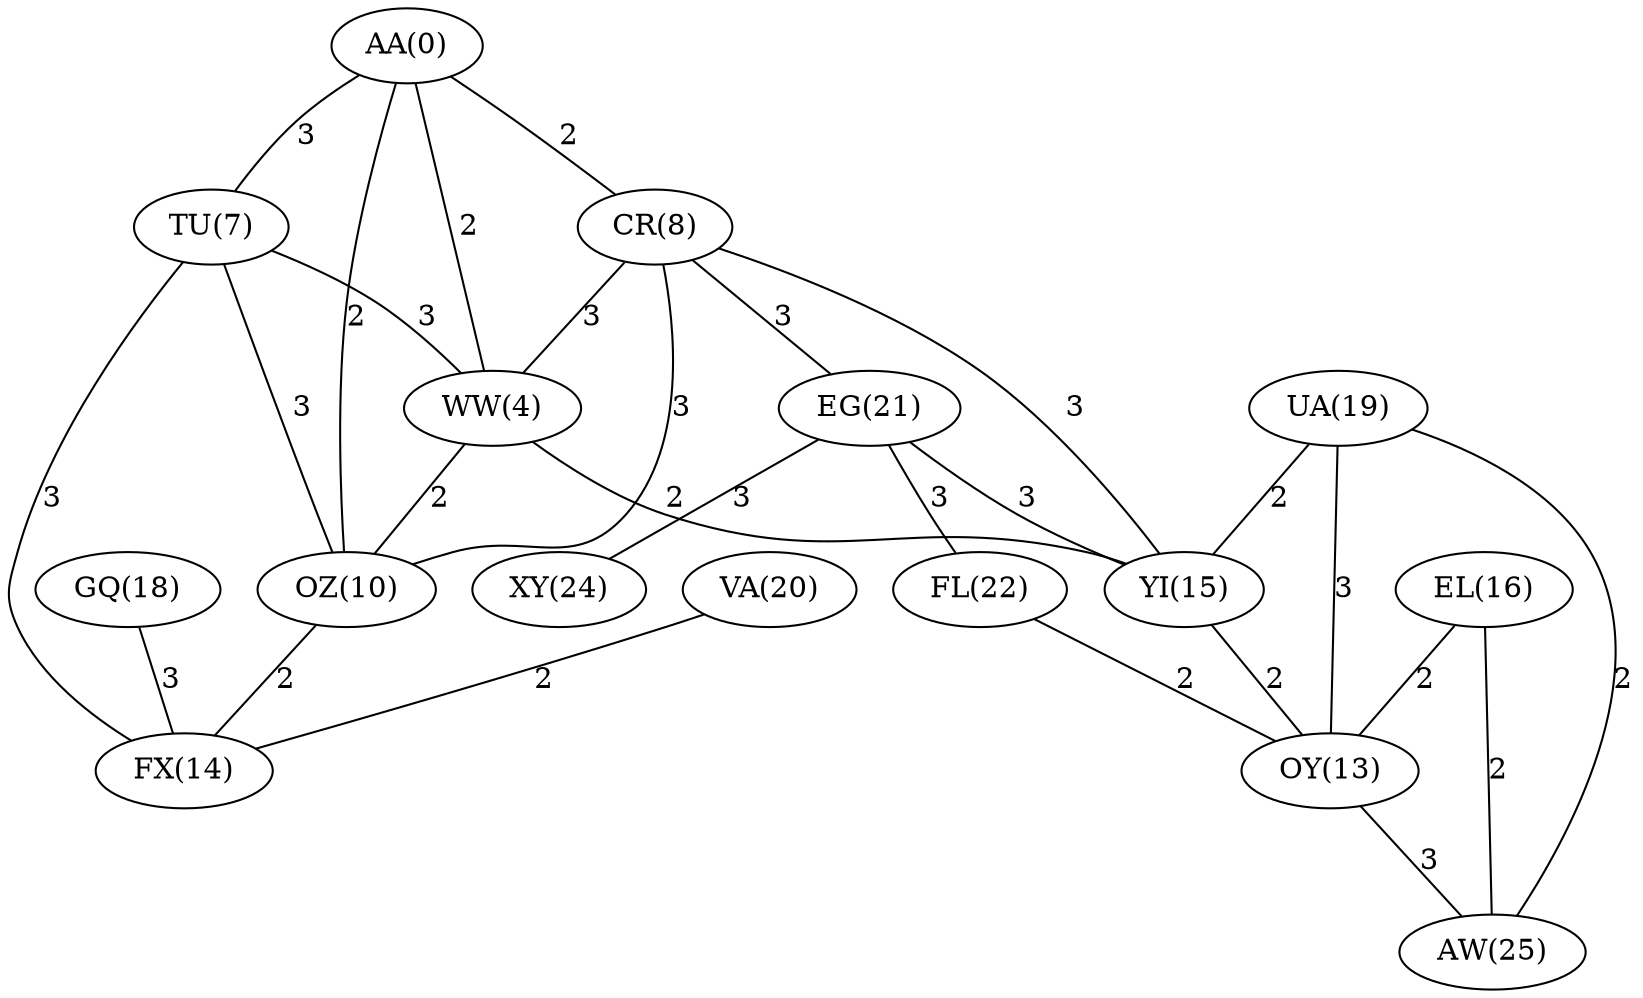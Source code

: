 strict graph test {
    AA[label="AA(0)"];
    OZ[label="OZ(10)"];
    CR[label="CR(8)"];
    WW[label="WW(4)"];
    TU[label="TU(7)"];
    YI[label="YI(15)"];
    EG[label="EG(21)"];
    FX[label="FX(14)"];
    GQ[label="GQ(18)"];
    VA[label="VA(20)"];
    FL[label="FL(22)"];
    XY[label="XY(24)"];
    OY[label="OY(13)"];
    EL[label="EL(16)"];
    AW[label="AW(25)"];
    UA[label="UA(19)"];
    AA--OZ[label="2"];
    AA--CR[label="2"];
    AA--WW[label="2"];
    AA--TU[label="3"];
    CR--OZ[label="3"];
    WW--OZ[label="2"];
    CR--WW[label="3"];
    TU--OZ[label="3"];
    TU--WW[label="3"];
    CR--YI[label="3"];
    WW--YI[label="2"];
    CR--EG[label="3"];
    OZ--FX[label="2"];
    TU--FX[label="3"];
    GQ--FX[label="3"];
    VA--FX[label="2"];
    EG--YI[label="3"];
    EG--FL[label="3"];
    EG--XY[label="3"];
    FL--OY[label="2"];
    YI--OY[label="2"];
    EL--OY[label="2"];
    EL--AW[label="2"];
    OY--AW[label="3"];
    UA--AW[label="2"];
    UA--YI[label="2"];
    UA--OY[label="3"];
}
